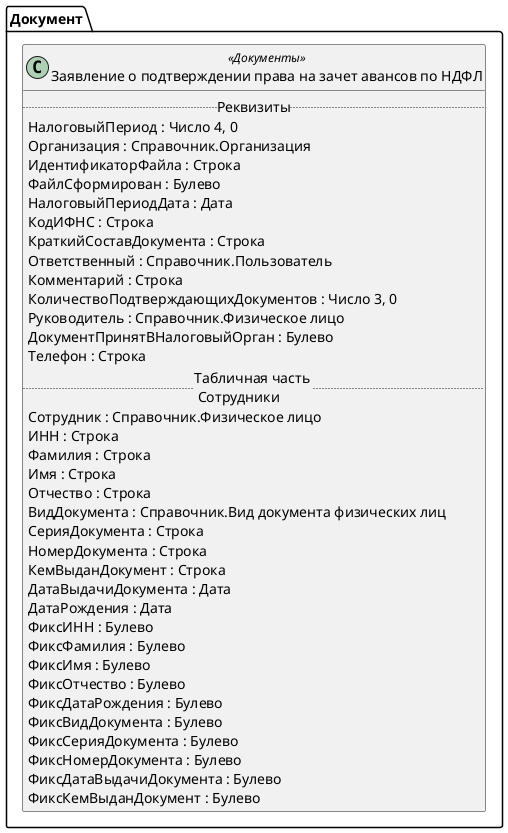 ﻿@startuml ЗаявлениеОПодтвержденииПраваНаЗачетАвансовПоНДФЛ
'!include templates.wsd
'..\include templates.wsd
class Документ.ЗаявлениеОПодтвержденииПраваНаЗачетАвансовПоНДФЛ as "Заявление о подтверждении права на зачет авансов по НДФЛ" <<Документы>>
{
..Реквизиты..
НалоговыйПериод : Число 4, 0
Организация : Справочник.Организация
ИдентификаторФайла : Строка
ФайлСформирован : Булево
НалоговыйПериодДата : Дата
КодИФНС : Строка
КраткийСоставДокумента : Строка
Ответственный : Справочник.Пользователь
Комментарий : Строка
КоличествоПодтверждающихДокументов : Число 3, 0
Руководитель : Справочник.Физическое лицо
ДокументПринятВНалоговыйОрган : Булево
Телефон : Строка
..Табличная часть \n Сотрудники..
Сотрудник : Справочник.Физическое лицо
ИНН : Строка
Фамилия : Строка
Имя : Строка
Отчество : Строка
ВидДокумента : Справочник.Вид документа физических лиц
СерияДокумента : Строка
НомерДокумента : Строка
КемВыданДокумент : Строка
ДатаВыдачиДокумента : Дата
ДатаРождения : Дата
ФиксИНН : Булево
ФиксФамилия : Булево
ФиксИмя : Булево
ФиксОтчество : Булево
ФиксДатаРождения : Булево
ФиксВидДокумента : Булево
ФиксСерияДокумента : Булево
ФиксНомерДокумента : Булево
ФиксДатаВыдачиДокумента : Булево
ФиксКемВыданДокумент : Булево
}
@enduml
